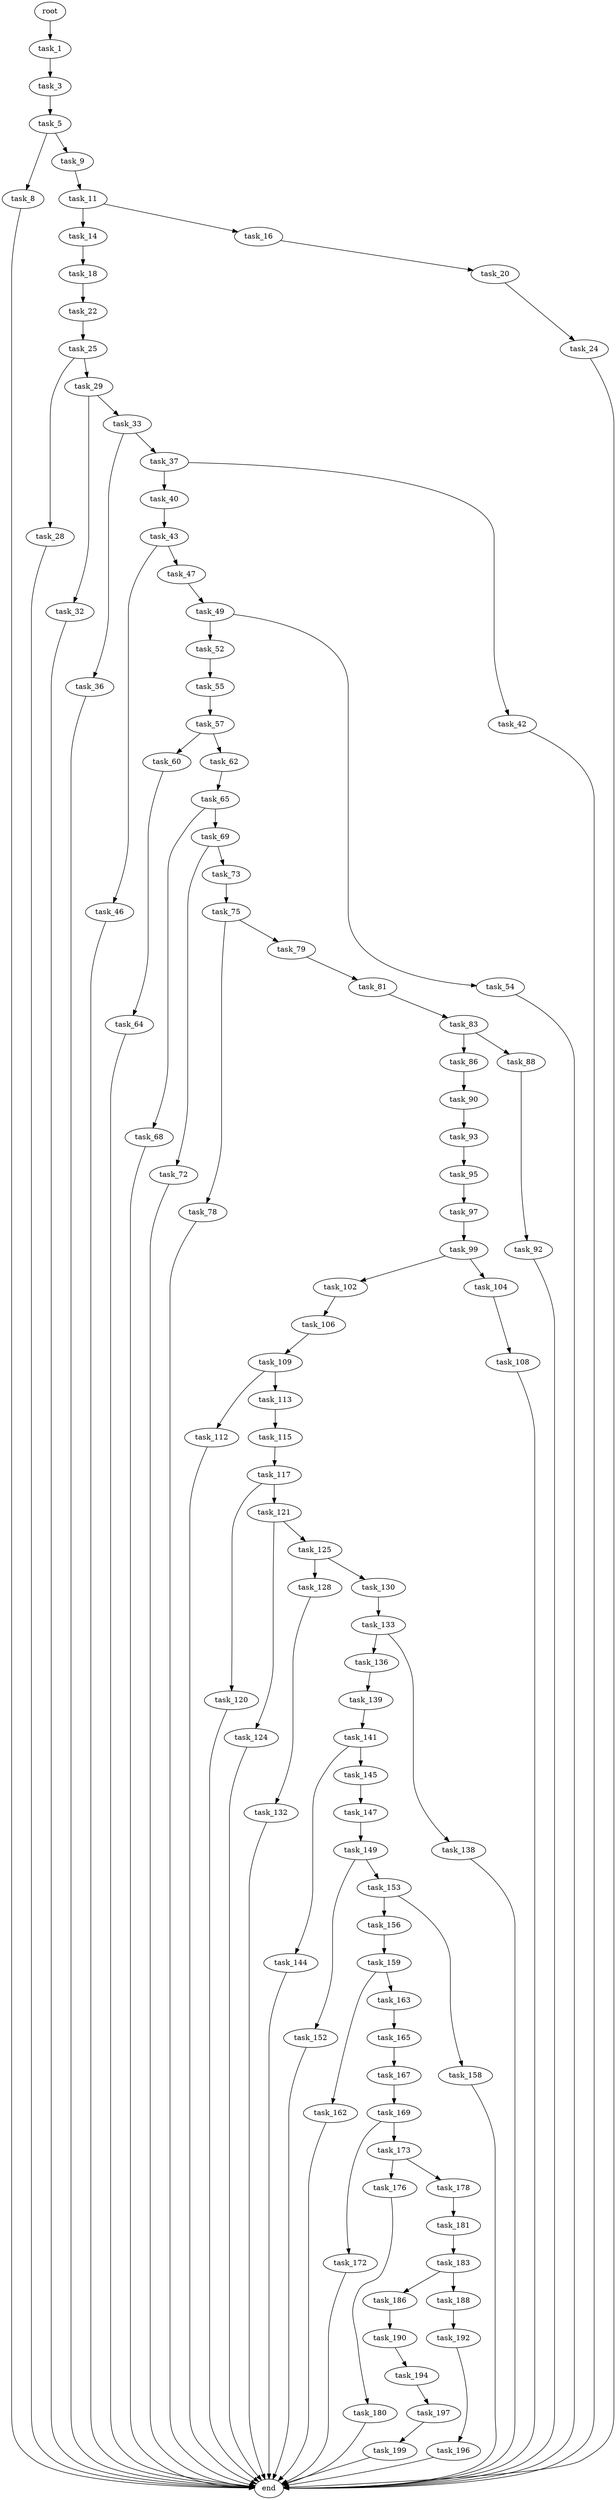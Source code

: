 digraph G {
  root [size="0.000000"];
  task_1 [size="134217728000.000000"];
  task_3 [size="1123925482386.000000"];
  task_5 [size="68719476736.000000"];
  task_8 [size="36939372575.000000"];
  task_9 [size="622266111983.000000"];
  task_11 [size="1095174714.000000"];
  task_14 [size="1073741824000.000000"];
  task_16 [size="47391099166.000000"];
  task_18 [size="1416845824242.000000"];
  task_20 [size="224076235206.000000"];
  task_22 [size="11465669707.000000"];
  task_24 [size="10767785963.000000"];
  task_25 [size="28991029248.000000"];
  task_28 [size="68719476736.000000"];
  task_29 [size="14406917725.000000"];
  task_32 [size="13887880383.000000"];
  task_33 [size="28991029248.000000"];
  task_36 [size="1261464512648.000000"];
  task_37 [size="209376126105.000000"];
  task_40 [size="1073741824000.000000"];
  task_42 [size="445042547124.000000"];
  task_43 [size="2686483481.000000"];
  task_46 [size="10604414237.000000"];
  task_47 [size="79349279208.000000"];
  task_49 [size="231928233984.000000"];
  task_52 [size="8131017348.000000"];
  task_54 [size="270880542284.000000"];
  task_55 [size="260211554634.000000"];
  task_57 [size="782757789696.000000"];
  task_60 [size="28991029248.000000"];
  task_62 [size="482248283661.000000"];
  task_64 [size="68719476736.000000"];
  task_65 [size="17587850471.000000"];
  task_68 [size="8589934592.000000"];
  task_69 [size="29031756573.000000"];
  task_72 [size="235499051433.000000"];
  task_73 [size="24311624759.000000"];
  task_75 [size="6310054638.000000"];
  task_78 [size="245659231035.000000"];
  task_79 [size="134217728000.000000"];
  task_81 [size="11623340364.000000"];
  task_83 [size="6815267318.000000"];
  task_86 [size="68719476736.000000"];
  task_88 [size="9034415869.000000"];
  task_90 [size="17313109408.000000"];
  task_92 [size="4121696357.000000"];
  task_93 [size="34643331887.000000"];
  task_95 [size="8589934592.000000"];
  task_97 [size="610584154.000000"];
  task_99 [size="958713682174.000000"];
  task_102 [size="1370089340.000000"];
  task_104 [size="320441192634.000000"];
  task_106 [size="45397445740.000000"];
  task_108 [size="2456484634.000000"];
  task_109 [size="134217728000.000000"];
  task_112 [size="134217728000.000000"];
  task_113 [size="1284757851492.000000"];
  task_115 [size="2760934469.000000"];
  task_117 [size="8589934592.000000"];
  task_120 [size="33023850072.000000"];
  task_121 [size="843203800095.000000"];
  task_124 [size="12383785720.000000"];
  task_125 [size="231928233984.000000"];
  task_128 [size="21764350146.000000"];
  task_130 [size="8589934592.000000"];
  task_132 [size="34168678288.000000"];
  task_133 [size="368595556291.000000"];
  task_136 [size="2588356593.000000"];
  task_138 [size="15955191768.000000"];
  task_139 [size="19341778529.000000"];
  task_141 [size="187907318733.000000"];
  task_144 [size="782757789696.000000"];
  task_145 [size="762475222712.000000"];
  task_147 [size="6551634930.000000"];
  task_149 [size="8244010566.000000"];
  task_152 [size="68719476736.000000"];
  task_153 [size="1073741824000.000000"];
  task_156 [size="1612335519.000000"];
  task_158 [size="28991029248.000000"];
  task_159 [size="443288875875.000000"];
  task_162 [size="525681573.000000"];
  task_163 [size="7892049131.000000"];
  task_165 [size="48011891243.000000"];
  task_167 [size="1073741824000.000000"];
  task_169 [size="1073741824000.000000"];
  task_172 [size="383093086366.000000"];
  task_173 [size="400147858197.000000"];
  task_176 [size="561533490916.000000"];
  task_178 [size="231928233984.000000"];
  task_180 [size="14541278037.000000"];
  task_181 [size="549755813888.000000"];
  task_183 [size="4408856353.000000"];
  task_186 [size="451248523729.000000"];
  task_188 [size="201861158293.000000"];
  task_190 [size="444870049.000000"];
  task_192 [size="782757789696.000000"];
  task_194 [size="231928233984.000000"];
  task_196 [size="549755813888.000000"];
  task_197 [size="28991029248.000000"];
  task_199 [size="807936400820.000000"];
  end [size="0.000000"];

  root -> task_1 [size="1.000000"];
  task_1 -> task_3 [size="209715200.000000"];
  task_3 -> task_5 [size="679477248.000000"];
  task_5 -> task_8 [size="134217728.000000"];
  task_5 -> task_9 [size="134217728.000000"];
  task_8 -> end [size="1.000000"];
  task_9 -> task_11 [size="536870912.000000"];
  task_11 -> task_14 [size="33554432.000000"];
  task_11 -> task_16 [size="33554432.000000"];
  task_14 -> task_18 [size="838860800.000000"];
  task_16 -> task_20 [size="209715200.000000"];
  task_18 -> task_22 [size="838860800.000000"];
  task_20 -> task_24 [size="301989888.000000"];
  task_22 -> task_25 [size="536870912.000000"];
  task_24 -> end [size="1.000000"];
  task_25 -> task_28 [size="75497472.000000"];
  task_25 -> task_29 [size="75497472.000000"];
  task_28 -> end [size="1.000000"];
  task_29 -> task_32 [size="33554432.000000"];
  task_29 -> task_33 [size="33554432.000000"];
  task_32 -> end [size="1.000000"];
  task_33 -> task_36 [size="75497472.000000"];
  task_33 -> task_37 [size="75497472.000000"];
  task_36 -> end [size="1.000000"];
  task_37 -> task_40 [size="411041792.000000"];
  task_37 -> task_42 [size="411041792.000000"];
  task_40 -> task_43 [size="838860800.000000"];
  task_42 -> end [size="1.000000"];
  task_43 -> task_46 [size="75497472.000000"];
  task_43 -> task_47 [size="75497472.000000"];
  task_46 -> end [size="1.000000"];
  task_47 -> task_49 [size="75497472.000000"];
  task_49 -> task_52 [size="301989888.000000"];
  task_49 -> task_54 [size="301989888.000000"];
  task_52 -> task_55 [size="838860800.000000"];
  task_54 -> end [size="1.000000"];
  task_55 -> task_57 [size="679477248.000000"];
  task_57 -> task_60 [size="679477248.000000"];
  task_57 -> task_62 [size="679477248.000000"];
  task_60 -> task_64 [size="75497472.000000"];
  task_62 -> task_65 [size="411041792.000000"];
  task_64 -> end [size="1.000000"];
  task_65 -> task_68 [size="536870912.000000"];
  task_65 -> task_69 [size="536870912.000000"];
  task_68 -> end [size="1.000000"];
  task_69 -> task_72 [size="838860800.000000"];
  task_69 -> task_73 [size="838860800.000000"];
  task_72 -> end [size="1.000000"];
  task_73 -> task_75 [size="838860800.000000"];
  task_75 -> task_78 [size="134217728.000000"];
  task_75 -> task_79 [size="134217728.000000"];
  task_78 -> end [size="1.000000"];
  task_79 -> task_81 [size="209715200.000000"];
  task_81 -> task_83 [size="33554432.000000"];
  task_83 -> task_86 [size="134217728.000000"];
  task_83 -> task_88 [size="134217728.000000"];
  task_86 -> task_90 [size="134217728.000000"];
  task_88 -> task_92 [size="411041792.000000"];
  task_90 -> task_93 [size="411041792.000000"];
  task_92 -> end [size="1.000000"];
  task_93 -> task_95 [size="838860800.000000"];
  task_95 -> task_97 [size="33554432.000000"];
  task_97 -> task_99 [size="33554432.000000"];
  task_99 -> task_102 [size="838860800.000000"];
  task_99 -> task_104 [size="838860800.000000"];
  task_102 -> task_106 [size="75497472.000000"];
  task_104 -> task_108 [size="209715200.000000"];
  task_106 -> task_109 [size="33554432.000000"];
  task_108 -> end [size="1.000000"];
  task_109 -> task_112 [size="209715200.000000"];
  task_109 -> task_113 [size="209715200.000000"];
  task_112 -> end [size="1.000000"];
  task_113 -> task_115 [size="838860800.000000"];
  task_115 -> task_117 [size="209715200.000000"];
  task_117 -> task_120 [size="33554432.000000"];
  task_117 -> task_121 [size="33554432.000000"];
  task_120 -> end [size="1.000000"];
  task_121 -> task_124 [size="536870912.000000"];
  task_121 -> task_125 [size="536870912.000000"];
  task_124 -> end [size="1.000000"];
  task_125 -> task_128 [size="301989888.000000"];
  task_125 -> task_130 [size="301989888.000000"];
  task_128 -> task_132 [size="838860800.000000"];
  task_130 -> task_133 [size="33554432.000000"];
  task_132 -> end [size="1.000000"];
  task_133 -> task_136 [size="411041792.000000"];
  task_133 -> task_138 [size="411041792.000000"];
  task_136 -> task_139 [size="209715200.000000"];
  task_138 -> end [size="1.000000"];
  task_139 -> task_141 [size="838860800.000000"];
  task_141 -> task_144 [size="536870912.000000"];
  task_141 -> task_145 [size="536870912.000000"];
  task_144 -> end [size="1.000000"];
  task_145 -> task_147 [size="536870912.000000"];
  task_147 -> task_149 [size="301989888.000000"];
  task_149 -> task_152 [size="134217728.000000"];
  task_149 -> task_153 [size="134217728.000000"];
  task_152 -> end [size="1.000000"];
  task_153 -> task_156 [size="838860800.000000"];
  task_153 -> task_158 [size="838860800.000000"];
  task_156 -> task_159 [size="33554432.000000"];
  task_158 -> end [size="1.000000"];
  task_159 -> task_162 [size="301989888.000000"];
  task_159 -> task_163 [size="301989888.000000"];
  task_162 -> end [size="1.000000"];
  task_163 -> task_165 [size="134217728.000000"];
  task_165 -> task_167 [size="75497472.000000"];
  task_167 -> task_169 [size="838860800.000000"];
  task_169 -> task_172 [size="838860800.000000"];
  task_169 -> task_173 [size="838860800.000000"];
  task_172 -> end [size="1.000000"];
  task_173 -> task_176 [size="679477248.000000"];
  task_173 -> task_178 [size="679477248.000000"];
  task_176 -> task_180 [size="679477248.000000"];
  task_178 -> task_181 [size="301989888.000000"];
  task_180 -> end [size="1.000000"];
  task_181 -> task_183 [size="536870912.000000"];
  task_183 -> task_186 [size="75497472.000000"];
  task_183 -> task_188 [size="75497472.000000"];
  task_186 -> task_190 [size="301989888.000000"];
  task_188 -> task_192 [size="134217728.000000"];
  task_190 -> task_194 [size="33554432.000000"];
  task_192 -> task_196 [size="679477248.000000"];
  task_194 -> task_197 [size="301989888.000000"];
  task_196 -> end [size="1.000000"];
  task_197 -> task_199 [size="75497472.000000"];
  task_199 -> end [size="1.000000"];
}
